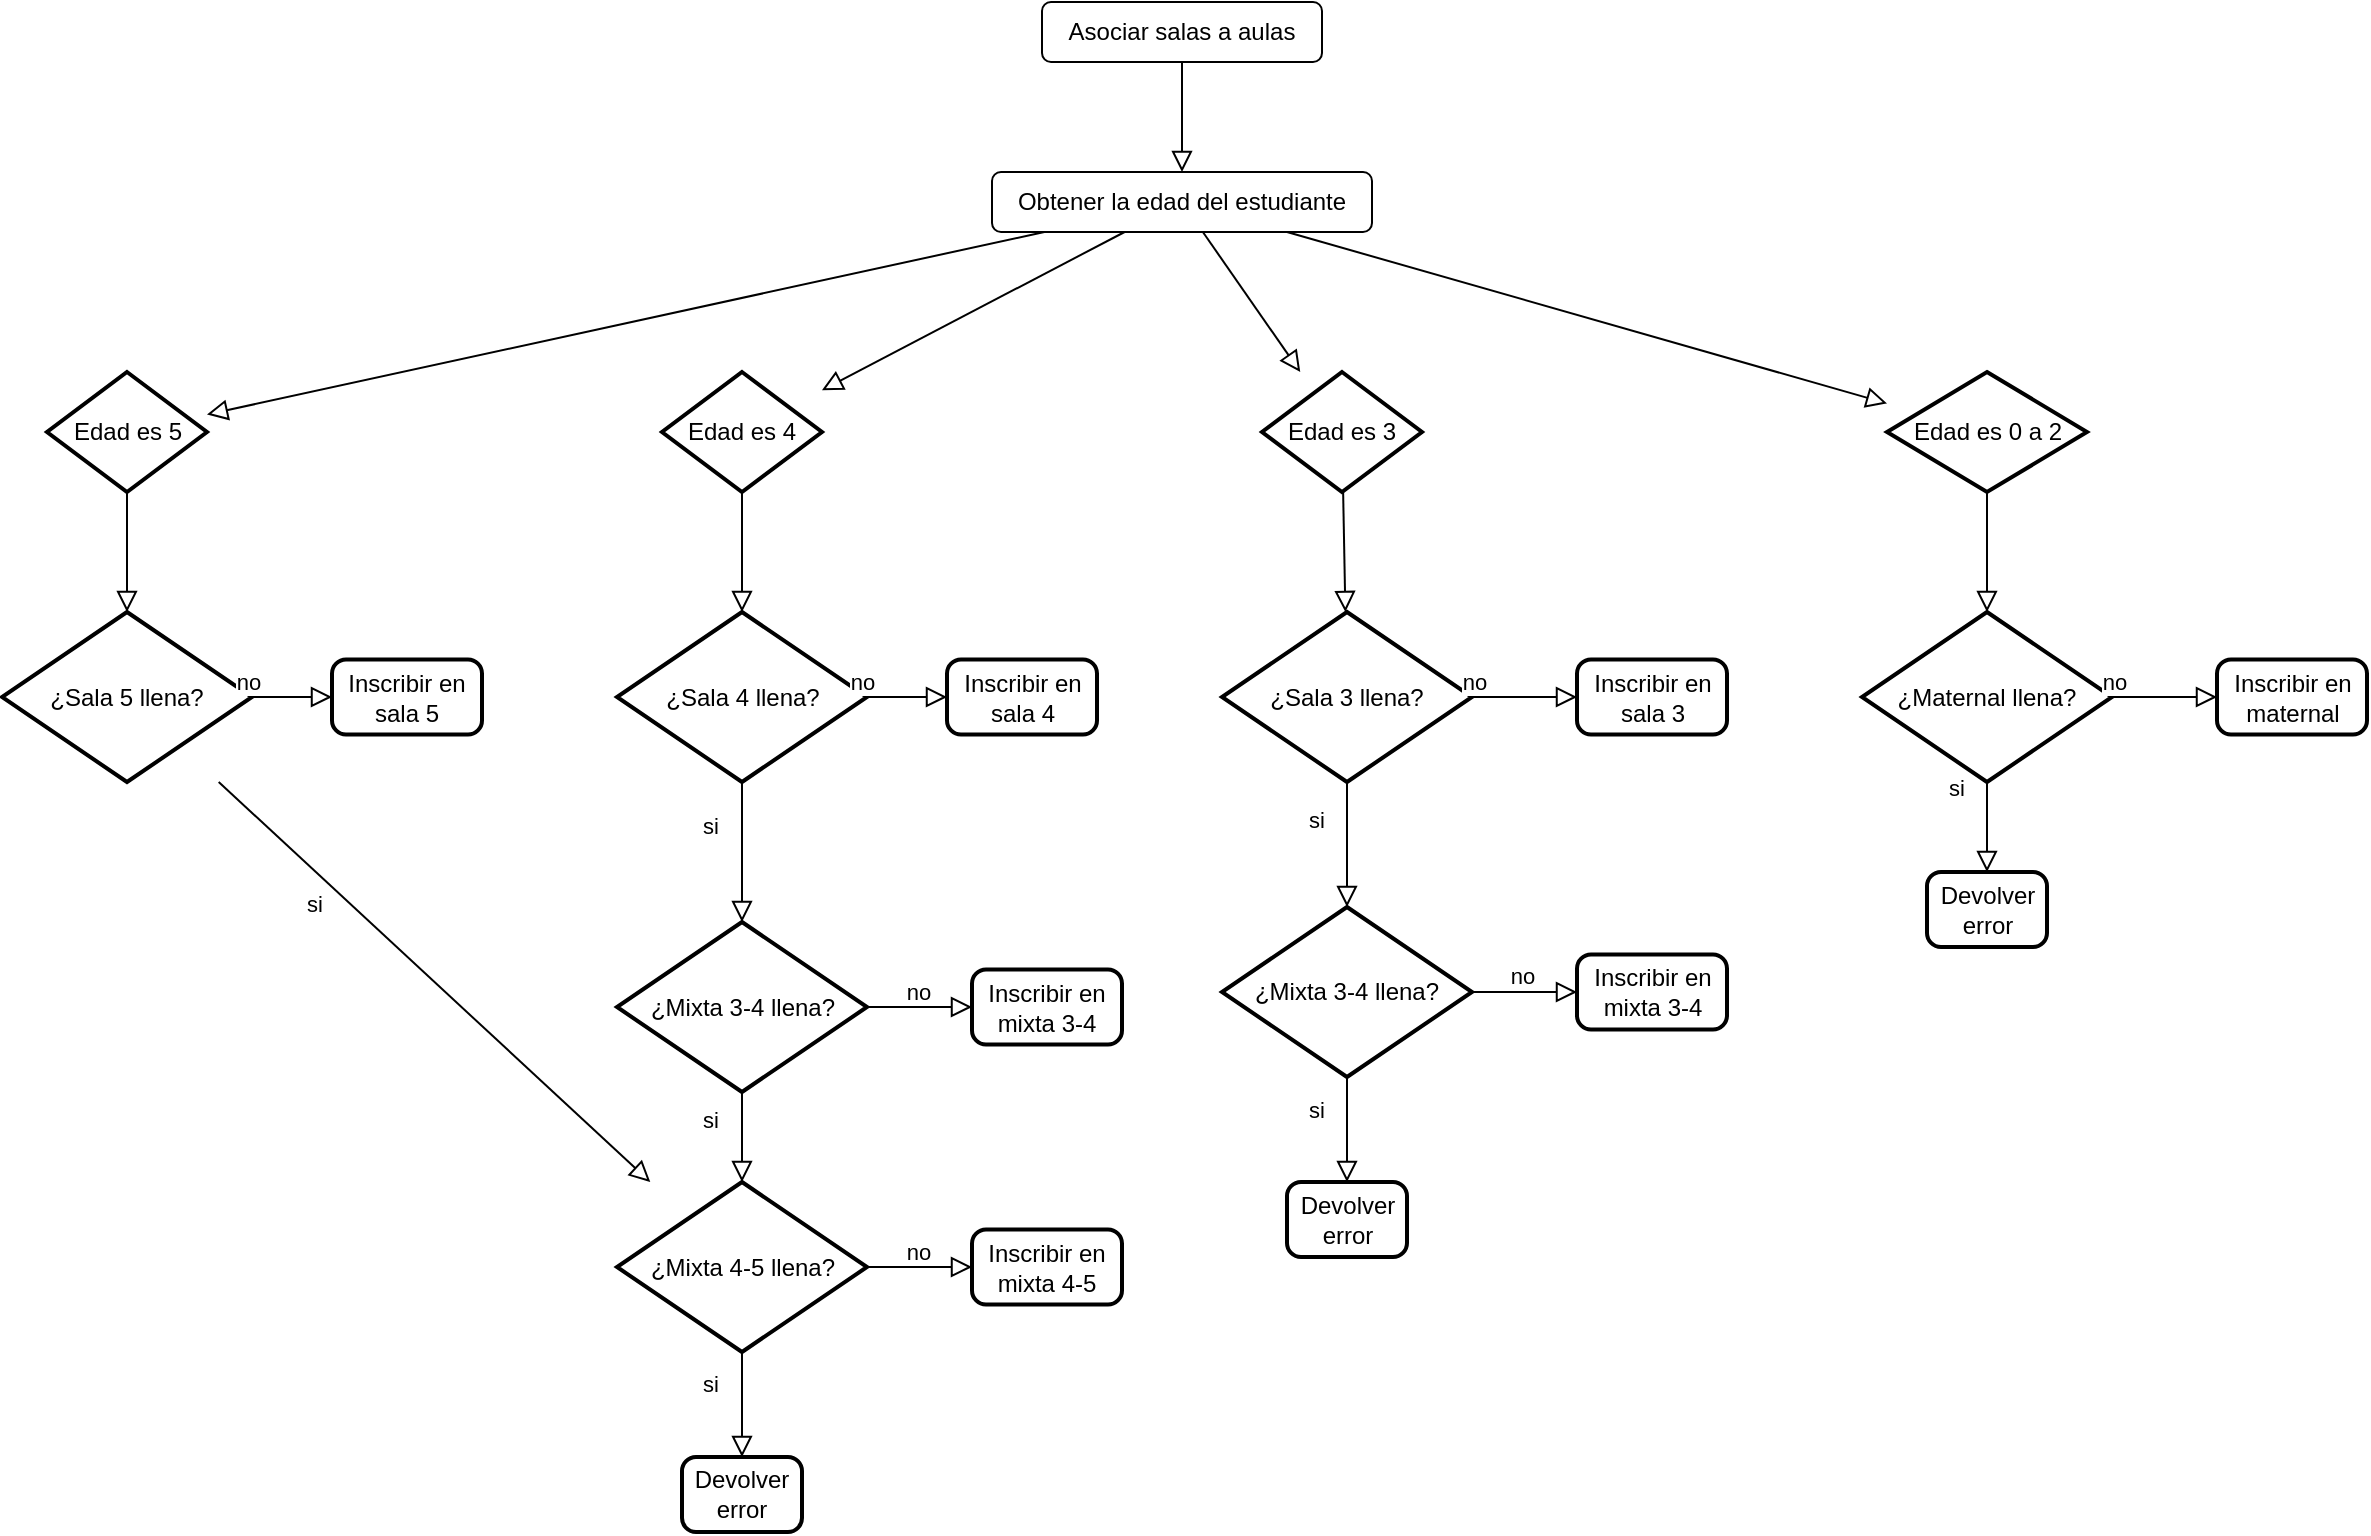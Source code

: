 <mxfile version="20.8.16" type="device"><diagram id="C5RBs43oDa-KdzZeNtuy" name="Asignar estudiante a sala"><mxGraphModel dx="1523" dy="535" grid="1" gridSize="10" guides="1" tooltips="1" connect="1" arrows="1" fold="1" page="1" pageScale="1" pageWidth="850" pageHeight="1100" math="0" shadow="0"><root><mxCell id="WIyWlLk6GJQsqaUBKTNV-0"/><mxCell id="WIyWlLk6GJQsqaUBKTNV-1" parent="WIyWlLk6GJQsqaUBKTNV-0"/><mxCell id="eoEl9Lma18lKllPGerpX-2" value="Asociar salas a aulas" style="rounded=1;whiteSpace=wrap;html=1;fontSize=12;glass=0;strokeWidth=1;shadow=0;" vertex="1" parent="WIyWlLk6GJQsqaUBKTNV-1"><mxGeometry x="-40" y="90" width="140" height="30" as="geometry"/></mxCell><mxCell id="eoEl9Lma18lKllPGerpX-3" value="" style="rounded=0;html=1;jettySize=auto;orthogonalLoop=1;fontSize=11;endArrow=block;endFill=0;endSize=8;strokeWidth=1;shadow=0;labelBackgroundColor=none;" edge="1" parent="WIyWlLk6GJQsqaUBKTNV-1" source="eoEl9Lma18lKllPGerpX-2" target="eoEl9Lma18lKllPGerpX-4"><mxGeometry relative="1" as="geometry"><mxPoint x="-450" y="135" as="sourcePoint"/><mxPoint x="-130" y="175" as="targetPoint"/></mxGeometry></mxCell><mxCell id="eoEl9Lma18lKllPGerpX-4" value="Obtener la edad del estudiante" style="rounded=1;whiteSpace=wrap;html=1;fontSize=12;glass=0;strokeWidth=1;shadow=0;" vertex="1" parent="WIyWlLk6GJQsqaUBKTNV-1"><mxGeometry x="-65" y="175" width="190" height="30" as="geometry"/></mxCell><mxCell id="eoEl9Lma18lKllPGerpX-8" value="Edad es 0 a 2" style="strokeWidth=2;html=1;shape=mxgraph.flowchart.decision;whiteSpace=wrap;" vertex="1" parent="WIyWlLk6GJQsqaUBKTNV-1"><mxGeometry x="382.5" y="275" width="100" height="60" as="geometry"/></mxCell><mxCell id="eoEl9Lma18lKllPGerpX-9" value="" style="rounded=0;html=1;jettySize=auto;orthogonalLoop=1;fontSize=11;endArrow=block;endFill=0;endSize=8;strokeWidth=1;shadow=0;labelBackgroundColor=none;" edge="1" parent="WIyWlLk6GJQsqaUBKTNV-1" source="eoEl9Lma18lKllPGerpX-4" target="eoEl9Lma18lKllPGerpX-8"><mxGeometry relative="1" as="geometry"><mxPoint x="40" y="130" as="sourcePoint"/><mxPoint x="40" y="185" as="targetPoint"/></mxGeometry></mxCell><mxCell id="eoEl9Lma18lKllPGerpX-10" value="Edad es 3" style="strokeWidth=2;html=1;shape=mxgraph.flowchart.decision;whiteSpace=wrap;" vertex="1" parent="WIyWlLk6GJQsqaUBKTNV-1"><mxGeometry x="70" y="275" width="80" height="60" as="geometry"/></mxCell><mxCell id="eoEl9Lma18lKllPGerpX-11" value="" style="rounded=0;html=1;jettySize=auto;orthogonalLoop=1;fontSize=11;endArrow=block;endFill=0;endSize=8;strokeWidth=1;shadow=0;labelBackgroundColor=none;" edge="1" parent="WIyWlLk6GJQsqaUBKTNV-1" source="eoEl9Lma18lKllPGerpX-4" target="eoEl9Lma18lKllPGerpX-10"><mxGeometry relative="1" as="geometry"><mxPoint x="54.348" y="215" as="sourcePoint"/><mxPoint x="121.304" y="285" as="targetPoint"/></mxGeometry></mxCell><mxCell id="eoEl9Lma18lKllPGerpX-12" value="Edad es 4" style="strokeWidth=2;html=1;shape=mxgraph.flowchart.decision;whiteSpace=wrap;" vertex="1" parent="WIyWlLk6GJQsqaUBKTNV-1"><mxGeometry x="-230" y="275" width="80" height="60" as="geometry"/></mxCell><mxCell id="eoEl9Lma18lKllPGerpX-13" value="" style="rounded=0;html=1;jettySize=auto;orthogonalLoop=1;fontSize=11;endArrow=block;endFill=0;endSize=8;strokeWidth=1;shadow=0;labelBackgroundColor=none;" edge="1" parent="WIyWlLk6GJQsqaUBKTNV-1" source="eoEl9Lma18lKllPGerpX-4" target="eoEl9Lma18lKllPGerpX-12"><mxGeometry relative="1" as="geometry"><mxPoint x="37.391" y="215" as="sourcePoint"/><mxPoint x="25.217" y="285" as="targetPoint"/></mxGeometry></mxCell><mxCell id="eoEl9Lma18lKllPGerpX-14" value="Edad es 5" style="strokeWidth=2;html=1;shape=mxgraph.flowchart.decision;whiteSpace=wrap;" vertex="1" parent="WIyWlLk6GJQsqaUBKTNV-1"><mxGeometry x="-537.5" y="275" width="80" height="60" as="geometry"/></mxCell><mxCell id="eoEl9Lma18lKllPGerpX-15" value="" style="rounded=0;html=1;jettySize=auto;orthogonalLoop=1;fontSize=11;endArrow=block;endFill=0;endSize=8;strokeWidth=1;shadow=0;labelBackgroundColor=none;" edge="1" parent="WIyWlLk6GJQsqaUBKTNV-1" source="eoEl9Lma18lKllPGerpX-4" target="eoEl9Lma18lKllPGerpX-14"><mxGeometry relative="1" as="geometry"><mxPoint x="22.391" y="215" as="sourcePoint"/><mxPoint x="-59.783" y="285" as="targetPoint"/></mxGeometry></mxCell><mxCell id="eoEl9Lma18lKllPGerpX-16" value="¿Maternal llena?" style="strokeWidth=2;html=1;shape=mxgraph.flowchart.decision;whiteSpace=wrap;" vertex="1" parent="WIyWlLk6GJQsqaUBKTNV-1"><mxGeometry x="370" y="395" width="125" height="85" as="geometry"/></mxCell><mxCell id="eoEl9Lma18lKllPGerpX-17" value="Inscribir en maternal" style="rounded=1;whiteSpace=wrap;html=1;absoluteArcSize=1;arcSize=14;strokeWidth=2;" vertex="1" parent="WIyWlLk6GJQsqaUBKTNV-1"><mxGeometry x="547.5" y="418.75" width="75" height="37.5" as="geometry"/></mxCell><mxCell id="eoEl9Lma18lKllPGerpX-18" value="" style="rounded=0;html=1;jettySize=auto;orthogonalLoop=1;fontSize=11;endArrow=block;endFill=0;endSize=8;strokeWidth=1;shadow=0;labelBackgroundColor=none;" edge="1" parent="WIyWlLk6GJQsqaUBKTNV-1" source="eoEl9Lma18lKllPGerpX-16" target="eoEl9Lma18lKllPGerpX-17"><mxGeometry relative="1" as="geometry"><mxPoint x="289.674" y="215" as="sourcePoint"/><mxPoint x="253.152" y="285" as="targetPoint"/></mxGeometry></mxCell><mxCell id="eoEl9Lma18lKllPGerpX-19" value="no" style="edgeLabel;html=1;align=center;verticalAlign=middle;resizable=0;points=[];" vertex="1" connectable="0" parent="eoEl9Lma18lKllPGerpX-18"><mxGeometry x="-0.42" y="-2" relative="1" as="geometry"><mxPoint x="-14" y="-10" as="offset"/></mxGeometry></mxCell><mxCell id="eoEl9Lma18lKllPGerpX-20" value="" style="rounded=0;html=1;jettySize=auto;orthogonalLoop=1;fontSize=11;endArrow=block;endFill=0;endSize=8;strokeWidth=1;shadow=0;labelBackgroundColor=none;" edge="1" parent="WIyWlLk6GJQsqaUBKTNV-1" source="eoEl9Lma18lKllPGerpX-16" target="eoEl9Lma18lKllPGerpX-22"><mxGeometry relative="1" as="geometry"><mxPoint x="357.5" y="447.5" as="sourcePoint"/><mxPoint x="377.5" y="535" as="targetPoint"/></mxGeometry></mxCell><mxCell id="eoEl9Lma18lKllPGerpX-21" value="si" style="edgeLabel;html=1;align=center;verticalAlign=middle;resizable=0;points=[];" vertex="1" connectable="0" parent="eoEl9Lma18lKllPGerpX-20"><mxGeometry x="-0.42" y="-2" relative="1" as="geometry"><mxPoint x="-14" y="-10" as="offset"/></mxGeometry></mxCell><mxCell id="eoEl9Lma18lKllPGerpX-22" value="Devolver error" style="rounded=1;whiteSpace=wrap;html=1;absoluteArcSize=1;arcSize=14;strokeWidth=2;" vertex="1" parent="WIyWlLk6GJQsqaUBKTNV-1"><mxGeometry x="402.5" y="525" width="60" height="37.5" as="geometry"/></mxCell><mxCell id="eoEl9Lma18lKllPGerpX-24" value="" style="rounded=0;html=1;jettySize=auto;orthogonalLoop=1;fontSize=11;endArrow=block;endFill=0;endSize=8;strokeWidth=1;shadow=0;labelBackgroundColor=none;" edge="1" parent="WIyWlLk6GJQsqaUBKTNV-1" source="eoEl9Lma18lKllPGerpX-8" target="eoEl9Lma18lKllPGerpX-16"><mxGeometry relative="1" as="geometry"><mxPoint x="316.413" y="215" as="sourcePoint"/><mxPoint x="404.674" y="285" as="targetPoint"/></mxGeometry></mxCell><mxCell id="eoEl9Lma18lKllPGerpX-25" value="¿Sala 3 llena?" style="strokeWidth=2;html=1;shape=mxgraph.flowchart.decision;whiteSpace=wrap;" vertex="1" parent="WIyWlLk6GJQsqaUBKTNV-1"><mxGeometry x="50" y="395" width="125" height="85" as="geometry"/></mxCell><mxCell id="eoEl9Lma18lKllPGerpX-26" value="Inscribir en sala 3" style="rounded=1;whiteSpace=wrap;html=1;absoluteArcSize=1;arcSize=14;strokeWidth=2;" vertex="1" parent="WIyWlLk6GJQsqaUBKTNV-1"><mxGeometry x="227.5" y="418.75" width="75" height="37.5" as="geometry"/></mxCell><mxCell id="eoEl9Lma18lKllPGerpX-27" value="" style="rounded=0;html=1;jettySize=auto;orthogonalLoop=1;fontSize=11;endArrow=block;endFill=0;endSize=8;strokeWidth=1;shadow=0;labelBackgroundColor=none;" edge="1" source="eoEl9Lma18lKllPGerpX-25" target="eoEl9Lma18lKllPGerpX-26" parent="WIyWlLk6GJQsqaUBKTNV-1"><mxGeometry relative="1" as="geometry"><mxPoint x="-30.326" y="215" as="sourcePoint"/><mxPoint x="-66.848" y="285" as="targetPoint"/></mxGeometry></mxCell><mxCell id="eoEl9Lma18lKllPGerpX-28" value="no" style="edgeLabel;html=1;align=center;verticalAlign=middle;resizable=0;points=[];" vertex="1" connectable="0" parent="eoEl9Lma18lKllPGerpX-27"><mxGeometry x="-0.42" y="-2" relative="1" as="geometry"><mxPoint x="-14" y="-10" as="offset"/></mxGeometry></mxCell><mxCell id="eoEl9Lma18lKllPGerpX-29" value="" style="rounded=0;html=1;jettySize=auto;orthogonalLoop=1;fontSize=11;endArrow=block;endFill=0;endSize=8;strokeWidth=1;shadow=0;labelBackgroundColor=none;" edge="1" source="eoEl9Lma18lKllPGerpX-25" target="eoEl9Lma18lKllPGerpX-32" parent="WIyWlLk6GJQsqaUBKTNV-1"><mxGeometry relative="1" as="geometry"><mxPoint x="37.5" y="447.5" as="sourcePoint"/><mxPoint x="112.5" y="525" as="targetPoint"/></mxGeometry></mxCell><mxCell id="eoEl9Lma18lKllPGerpX-30" value="si" style="edgeLabel;html=1;align=center;verticalAlign=middle;resizable=0;points=[];" vertex="1" connectable="0" parent="eoEl9Lma18lKllPGerpX-29"><mxGeometry x="-0.42" y="-2" relative="1" as="geometry"><mxPoint x="-14" y="1" as="offset"/></mxGeometry></mxCell><mxCell id="eoEl9Lma18lKllPGerpX-32" value="¿Mixta 3-4 llena?" style="strokeWidth=2;html=1;shape=mxgraph.flowchart.decision;whiteSpace=wrap;" vertex="1" parent="WIyWlLk6GJQsqaUBKTNV-1"><mxGeometry x="50" y="542.5" width="125" height="85" as="geometry"/></mxCell><mxCell id="eoEl9Lma18lKllPGerpX-33" value="" style="rounded=0;html=1;jettySize=auto;orthogonalLoop=1;fontSize=11;endArrow=block;endFill=0;endSize=8;strokeWidth=1;shadow=0;labelBackgroundColor=none;" edge="1" parent="WIyWlLk6GJQsqaUBKTNV-1" source="eoEl9Lma18lKllPGerpX-32" target="eoEl9Lma18lKllPGerpX-35"><mxGeometry relative="1" as="geometry"><mxPoint x="122.5" y="490" as="sourcePoint"/><mxPoint x="122.5" y="576.25" as="targetPoint"/></mxGeometry></mxCell><mxCell id="eoEl9Lma18lKllPGerpX-34" value="si" style="edgeLabel;html=1;align=center;verticalAlign=middle;resizable=0;points=[];" vertex="1" connectable="0" parent="eoEl9Lma18lKllPGerpX-33"><mxGeometry x="-0.42" y="-2" relative="1" as="geometry"><mxPoint x="-14" y="1" as="offset"/></mxGeometry></mxCell><mxCell id="eoEl9Lma18lKllPGerpX-35" value="Devolver error" style="rounded=1;whiteSpace=wrap;html=1;absoluteArcSize=1;arcSize=14;strokeWidth=2;" vertex="1" parent="WIyWlLk6GJQsqaUBKTNV-1"><mxGeometry x="82.5" y="680" width="60" height="37.5" as="geometry"/></mxCell><mxCell id="eoEl9Lma18lKllPGerpX-36" value="Inscribir en mixta 3-4" style="rounded=1;whiteSpace=wrap;html=1;absoluteArcSize=1;arcSize=14;strokeWidth=2;" vertex="1" parent="WIyWlLk6GJQsqaUBKTNV-1"><mxGeometry x="227.5" y="566.25" width="75" height="37.5" as="geometry"/></mxCell><mxCell id="eoEl9Lma18lKllPGerpX-37" value="" style="rounded=0;html=1;jettySize=auto;orthogonalLoop=1;fontSize=11;endArrow=block;endFill=0;endSize=8;strokeWidth=1;shadow=0;labelBackgroundColor=none;" edge="1" parent="WIyWlLk6GJQsqaUBKTNV-1" source="eoEl9Lma18lKllPGerpX-32" target="eoEl9Lma18lKllPGerpX-36"><mxGeometry relative="1" as="geometry"><mxPoint x="185" y="447.5" as="sourcePoint"/><mxPoint x="237.5" y="447.5" as="targetPoint"/></mxGeometry></mxCell><mxCell id="eoEl9Lma18lKllPGerpX-38" value="no" style="edgeLabel;html=1;align=center;verticalAlign=middle;resizable=0;points=[];" vertex="1" connectable="0" parent="eoEl9Lma18lKllPGerpX-37"><mxGeometry x="-0.42" y="-2" relative="1" as="geometry"><mxPoint x="10" y="-10" as="offset"/></mxGeometry></mxCell><mxCell id="eoEl9Lma18lKllPGerpX-39" value="" style="rounded=0;html=1;jettySize=auto;orthogonalLoop=1;fontSize=11;endArrow=block;endFill=0;endSize=8;strokeWidth=1;shadow=0;labelBackgroundColor=none;" edge="1" parent="WIyWlLk6GJQsqaUBKTNV-1" source="eoEl9Lma18lKllPGerpX-10" target="eoEl9Lma18lKllPGerpX-25"><mxGeometry relative="1" as="geometry"><mxPoint x="93.913" y="215" as="sourcePoint"/><mxPoint x="112.174" y="285" as="targetPoint"/></mxGeometry></mxCell><mxCell id="eoEl9Lma18lKllPGerpX-40" value="¿Sala 4 llena?" style="strokeWidth=2;html=1;shape=mxgraph.flowchart.decision;whiteSpace=wrap;" vertex="1" parent="WIyWlLk6GJQsqaUBKTNV-1"><mxGeometry x="-252.5" y="395" width="125" height="85" as="geometry"/></mxCell><mxCell id="eoEl9Lma18lKllPGerpX-41" value="" style="rounded=0;html=1;jettySize=auto;orthogonalLoop=1;fontSize=11;endArrow=block;endFill=0;endSize=8;strokeWidth=1;shadow=0;labelBackgroundColor=none;" edge="1" parent="WIyWlLk6GJQsqaUBKTNV-1" source="eoEl9Lma18lKllPGerpX-12" target="eoEl9Lma18lKllPGerpX-40"><mxGeometry relative="1" as="geometry"><mxPoint x="59.674" y="215" as="sourcePoint"/><mxPoint x="23.152" y="285" as="targetPoint"/></mxGeometry></mxCell><mxCell id="eoEl9Lma18lKllPGerpX-43" value="" style="rounded=0;html=1;jettySize=auto;orthogonalLoop=1;fontSize=11;endArrow=block;endFill=0;endSize=8;strokeWidth=1;shadow=0;labelBackgroundColor=none;" edge="1" parent="WIyWlLk6GJQsqaUBKTNV-1" source="eoEl9Lma18lKllPGerpX-40" target="eoEl9Lma18lKllPGerpX-45"><mxGeometry relative="1" as="geometry"><mxPoint x="162.5" y="447.5" as="sourcePoint"/><mxPoint x="215" y="447.5" as="targetPoint"/></mxGeometry></mxCell><mxCell id="eoEl9Lma18lKllPGerpX-44" value="no" style="edgeLabel;html=1;align=center;verticalAlign=middle;resizable=0;points=[];" vertex="1" connectable="0" parent="eoEl9Lma18lKllPGerpX-43"><mxGeometry x="-0.42" y="-2" relative="1" as="geometry"><mxPoint x="-14" y="-10" as="offset"/></mxGeometry></mxCell><mxCell id="eoEl9Lma18lKllPGerpX-45" value="Inscribir en sala 4" style="rounded=1;whiteSpace=wrap;html=1;absoluteArcSize=1;arcSize=14;strokeWidth=2;" vertex="1" parent="WIyWlLk6GJQsqaUBKTNV-1"><mxGeometry x="-87.5" y="418.75" width="75" height="37.5" as="geometry"/></mxCell><mxCell id="eoEl9Lma18lKllPGerpX-47" value="¿Mixta 3-4 llena?" style="strokeWidth=2;html=1;shape=mxgraph.flowchart.decision;whiteSpace=wrap;" vertex="1" parent="WIyWlLk6GJQsqaUBKTNV-1"><mxGeometry x="-252.5" y="550" width="125" height="85" as="geometry"/></mxCell><mxCell id="eoEl9Lma18lKllPGerpX-48" value="" style="rounded=0;html=1;jettySize=auto;orthogonalLoop=1;fontSize=11;endArrow=block;endFill=0;endSize=8;strokeWidth=1;shadow=0;labelBackgroundColor=none;" edge="1" source="eoEl9Lma18lKllPGerpX-47" target="eoEl9Lma18lKllPGerpX-62" parent="WIyWlLk6GJQsqaUBKTNV-1"><mxGeometry relative="1" as="geometry"><mxPoint x="-180" y="497.5" as="sourcePoint"/><mxPoint x="-190" y="687.5" as="targetPoint"/></mxGeometry></mxCell><mxCell id="eoEl9Lma18lKllPGerpX-49" value="si" style="edgeLabel;html=1;align=center;verticalAlign=middle;resizable=0;points=[];" vertex="1" connectable="0" parent="eoEl9Lma18lKllPGerpX-48"><mxGeometry x="-0.42" y="-2" relative="1" as="geometry"><mxPoint x="-14" y="1" as="offset"/></mxGeometry></mxCell><mxCell id="eoEl9Lma18lKllPGerpX-51" value="Inscribir en mixta 3-4" style="rounded=1;whiteSpace=wrap;html=1;absoluteArcSize=1;arcSize=14;strokeWidth=2;" vertex="1" parent="WIyWlLk6GJQsqaUBKTNV-1"><mxGeometry x="-75" y="573.75" width="75" height="37.5" as="geometry"/></mxCell><mxCell id="eoEl9Lma18lKllPGerpX-52" value="" style="rounded=0;html=1;jettySize=auto;orthogonalLoop=1;fontSize=11;endArrow=block;endFill=0;endSize=8;strokeWidth=1;shadow=0;labelBackgroundColor=none;" edge="1" source="eoEl9Lma18lKllPGerpX-47" target="eoEl9Lma18lKllPGerpX-51" parent="WIyWlLk6GJQsqaUBKTNV-1"><mxGeometry relative="1" as="geometry"><mxPoint x="-117.5" y="455" as="sourcePoint"/><mxPoint x="-65" y="455" as="targetPoint"/></mxGeometry></mxCell><mxCell id="eoEl9Lma18lKllPGerpX-53" value="no" style="edgeLabel;html=1;align=center;verticalAlign=middle;resizable=0;points=[];" vertex="1" connectable="0" parent="eoEl9Lma18lKllPGerpX-52"><mxGeometry x="-0.42" y="-2" relative="1" as="geometry"><mxPoint x="10" y="-10" as="offset"/></mxGeometry></mxCell><mxCell id="eoEl9Lma18lKllPGerpX-54" value="" style="rounded=0;html=1;jettySize=auto;orthogonalLoop=1;fontSize=11;endArrow=block;endFill=0;endSize=8;strokeWidth=1;shadow=0;labelBackgroundColor=none;" edge="1" parent="WIyWlLk6GJQsqaUBKTNV-1" source="eoEl9Lma18lKllPGerpX-40" target="eoEl9Lma18lKllPGerpX-47"><mxGeometry relative="1" as="geometry"><mxPoint x="100" y="490" as="sourcePoint"/><mxPoint x="100" y="552.5" as="targetPoint"/></mxGeometry></mxCell><mxCell id="eoEl9Lma18lKllPGerpX-55" value="si" style="edgeLabel;html=1;align=center;verticalAlign=middle;resizable=0;points=[];" vertex="1" connectable="0" parent="eoEl9Lma18lKllPGerpX-54"><mxGeometry x="-0.42" y="-2" relative="1" as="geometry"><mxPoint x="-14" y="1" as="offset"/></mxGeometry></mxCell><mxCell id="eoEl9Lma18lKllPGerpX-62" value="¿Mixta 4-5 llena?" style="strokeWidth=2;html=1;shape=mxgraph.flowchart.decision;whiteSpace=wrap;" vertex="1" parent="WIyWlLk6GJQsqaUBKTNV-1"><mxGeometry x="-252.5" y="680" width="125" height="85" as="geometry"/></mxCell><mxCell id="eoEl9Lma18lKllPGerpX-63" value="" style="rounded=0;html=1;jettySize=auto;orthogonalLoop=1;fontSize=11;endArrow=block;endFill=0;endSize=8;strokeWidth=1;shadow=0;labelBackgroundColor=none;" edge="1" source="eoEl9Lma18lKllPGerpX-62" target="eoEl9Lma18lKllPGerpX-65" parent="WIyWlLk6GJQsqaUBKTNV-1"><mxGeometry relative="1" as="geometry"><mxPoint x="-180" y="627.5" as="sourcePoint"/><mxPoint x="-180" y="713.75" as="targetPoint"/></mxGeometry></mxCell><mxCell id="eoEl9Lma18lKllPGerpX-64" value="si" style="edgeLabel;html=1;align=center;verticalAlign=middle;resizable=0;points=[];" vertex="1" connectable="0" parent="eoEl9Lma18lKllPGerpX-63"><mxGeometry x="-0.42" y="-2" relative="1" as="geometry"><mxPoint x="-14" y="1" as="offset"/></mxGeometry></mxCell><mxCell id="eoEl9Lma18lKllPGerpX-65" value="Devolver error" style="rounded=1;whiteSpace=wrap;html=1;absoluteArcSize=1;arcSize=14;strokeWidth=2;" vertex="1" parent="WIyWlLk6GJQsqaUBKTNV-1"><mxGeometry x="-220" y="817.5" width="60" height="37.5" as="geometry"/></mxCell><mxCell id="eoEl9Lma18lKllPGerpX-66" value="Inscribir en mixta 4-5" style="rounded=1;whiteSpace=wrap;html=1;absoluteArcSize=1;arcSize=14;strokeWidth=2;" vertex="1" parent="WIyWlLk6GJQsqaUBKTNV-1"><mxGeometry x="-75" y="703.75" width="75" height="37.5" as="geometry"/></mxCell><mxCell id="eoEl9Lma18lKllPGerpX-67" value="" style="rounded=0;html=1;jettySize=auto;orthogonalLoop=1;fontSize=11;endArrow=block;endFill=0;endSize=8;strokeWidth=1;shadow=0;labelBackgroundColor=none;" edge="1" source="eoEl9Lma18lKllPGerpX-62" target="eoEl9Lma18lKllPGerpX-66" parent="WIyWlLk6GJQsqaUBKTNV-1"><mxGeometry relative="1" as="geometry"><mxPoint x="-117.5" y="585" as="sourcePoint"/><mxPoint x="-65" y="585" as="targetPoint"/></mxGeometry></mxCell><mxCell id="eoEl9Lma18lKllPGerpX-68" value="no" style="edgeLabel;html=1;align=center;verticalAlign=middle;resizable=0;points=[];" vertex="1" connectable="0" parent="eoEl9Lma18lKllPGerpX-67"><mxGeometry x="-0.42" y="-2" relative="1" as="geometry"><mxPoint x="10" y="-10" as="offset"/></mxGeometry></mxCell><mxCell id="eoEl9Lma18lKllPGerpX-69" value="¿Sala 5 llena?" style="strokeWidth=2;html=1;shape=mxgraph.flowchart.decision;whiteSpace=wrap;" vertex="1" parent="WIyWlLk6GJQsqaUBKTNV-1"><mxGeometry x="-560" y="395" width="125" height="85" as="geometry"/></mxCell><mxCell id="eoEl9Lma18lKllPGerpX-70" value="" style="rounded=0;html=1;jettySize=auto;orthogonalLoop=1;fontSize=11;endArrow=block;endFill=0;endSize=8;strokeWidth=1;shadow=0;labelBackgroundColor=none;" edge="1" source="eoEl9Lma18lKllPGerpX-69" target="eoEl9Lma18lKllPGerpX-72" parent="WIyWlLk6GJQsqaUBKTNV-1"><mxGeometry relative="1" as="geometry"><mxPoint x="-145" y="447.5" as="sourcePoint"/><mxPoint x="-92.5" y="447.5" as="targetPoint"/></mxGeometry></mxCell><mxCell id="eoEl9Lma18lKllPGerpX-71" value="no" style="edgeLabel;html=1;align=center;verticalAlign=middle;resizable=0;points=[];" vertex="1" connectable="0" parent="eoEl9Lma18lKllPGerpX-70"><mxGeometry x="-0.42" y="-2" relative="1" as="geometry"><mxPoint x="-14" y="-10" as="offset"/></mxGeometry></mxCell><mxCell id="eoEl9Lma18lKllPGerpX-72" value="Inscribir en sala 5" style="rounded=1;whiteSpace=wrap;html=1;absoluteArcSize=1;arcSize=14;strokeWidth=2;" vertex="1" parent="WIyWlLk6GJQsqaUBKTNV-1"><mxGeometry x="-395" y="418.75" width="75" height="37.5" as="geometry"/></mxCell><mxCell id="eoEl9Lma18lKllPGerpX-81" value="" style="rounded=0;html=1;jettySize=auto;orthogonalLoop=1;fontSize=11;endArrow=block;endFill=0;endSize=8;strokeWidth=1;shadow=0;labelBackgroundColor=none;" edge="1" parent="WIyWlLk6GJQsqaUBKTNV-1" source="eoEl9Lma18lKllPGerpX-69" target="eoEl9Lma18lKllPGerpX-62"><mxGeometry relative="1" as="geometry"><mxPoint x="-227.5" y="490" as="sourcePoint"/><mxPoint x="-497.5" y="550" as="targetPoint"/></mxGeometry></mxCell><mxCell id="eoEl9Lma18lKllPGerpX-82" value="si" style="edgeLabel;html=1;align=center;verticalAlign=middle;resizable=0;points=[];" vertex="1" connectable="0" parent="eoEl9Lma18lKllPGerpX-81"><mxGeometry x="-0.42" y="-2" relative="1" as="geometry"><mxPoint x="-14" y="1" as="offset"/></mxGeometry></mxCell><mxCell id="eoEl9Lma18lKllPGerpX-83" value="" style="rounded=0;html=1;jettySize=auto;orthogonalLoop=1;fontSize=11;endArrow=block;endFill=0;endSize=8;strokeWidth=1;shadow=0;labelBackgroundColor=none;" edge="1" parent="WIyWlLk6GJQsqaUBKTNV-1" source="eoEl9Lma18lKllPGerpX-14" target="eoEl9Lma18lKllPGerpX-69"><mxGeometry relative="1" as="geometry"><mxPoint x="-46.196" y="215" as="sourcePoint"/><mxPoint x="-430" y="370" as="targetPoint"/></mxGeometry></mxCell></root></mxGraphModel></diagram></mxfile>